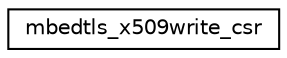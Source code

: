 digraph "Graphical Class Hierarchy"
{
 // LATEX_PDF_SIZE
  edge [fontname="Helvetica",fontsize="10",labelfontname="Helvetica",labelfontsize="10"];
  node [fontname="Helvetica",fontsize="10",shape=record];
  rankdir="LR";
  Node0 [label="mbedtls_x509write_csr",height=0.2,width=0.4,color="black", fillcolor="white", style="filled",URL="$d0/d92/structmbedtls__x509write__csr.html",tooltip=" "];
}
